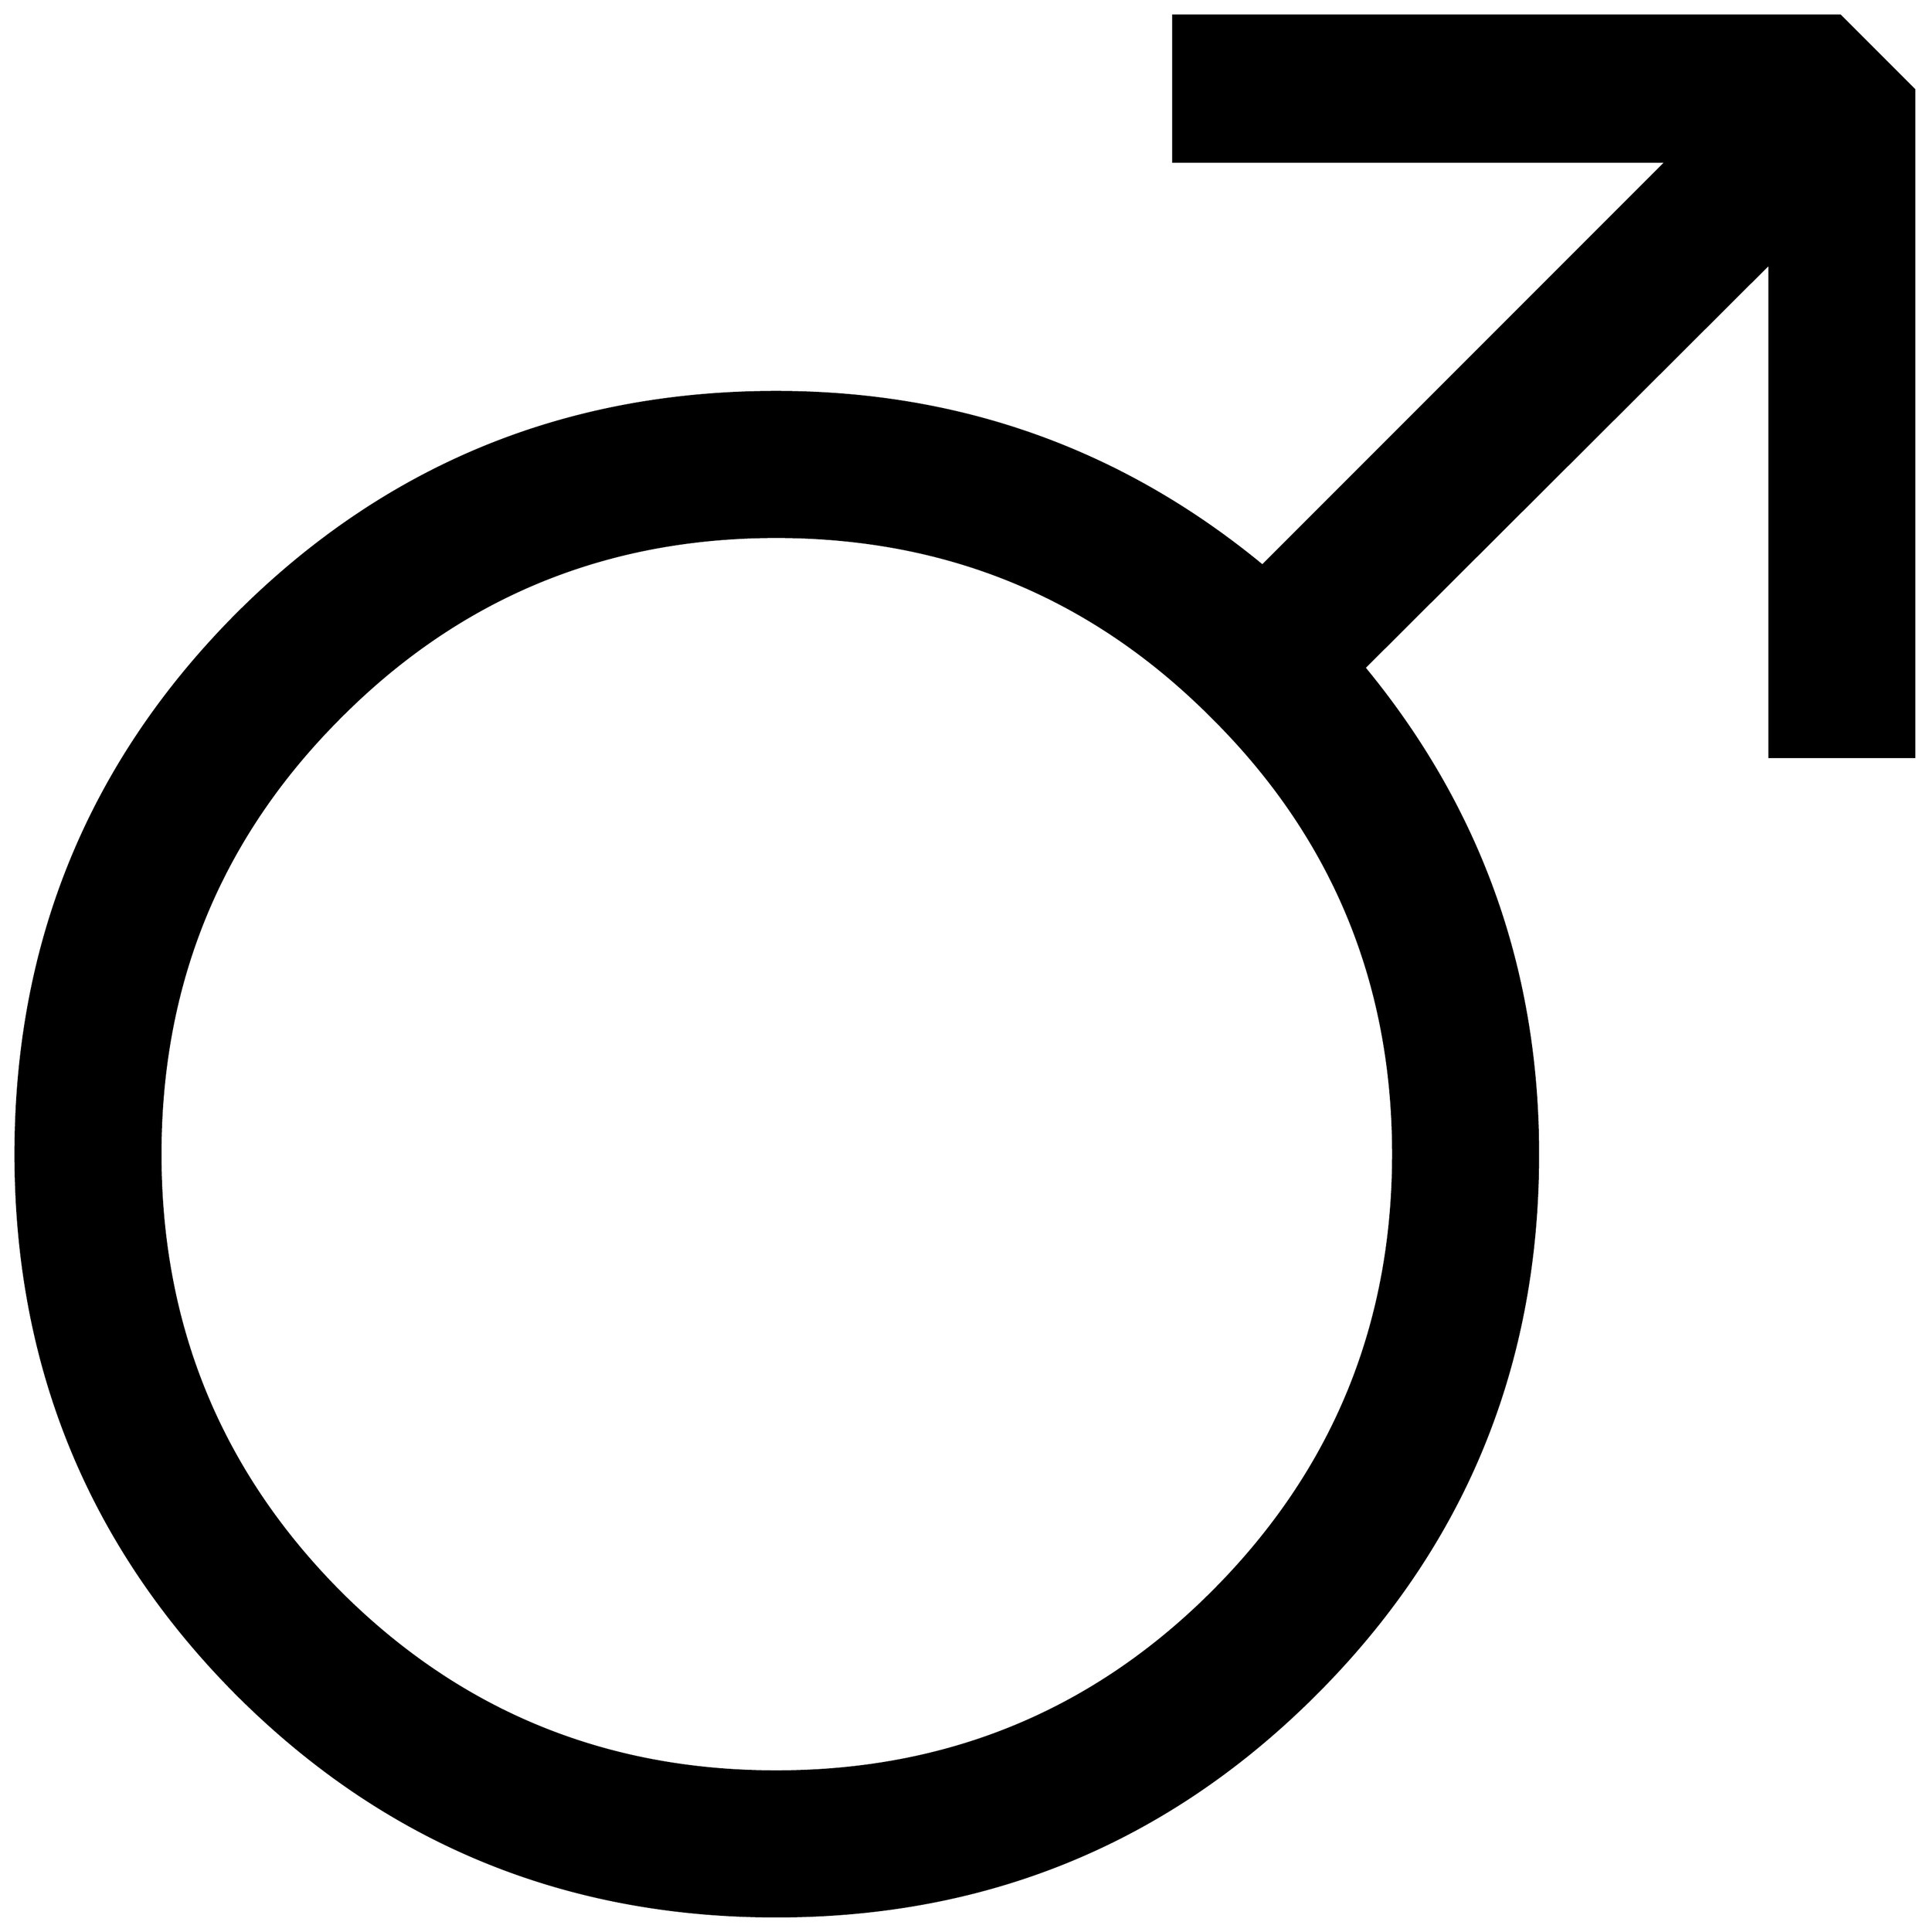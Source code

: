 


\begin{tikzpicture}[y=0.80pt, x=0.80pt, yscale=-1.0, xscale=1.0, inner sep=0pt, outer sep=0pt]
\begin{scope}[shift={(100.0,1795.0)},nonzero rule]
  \path[draw=.,fill=.,line width=1.600pt] (1720.0,-852.0) --
    (1595.0,-852.0) -- (1595.0,-1278.0) -- (1245.0,-929.0) ..
    controls (1345.0,-807.667) and (1395.0,-667.667) ..
    (1395.0,-509.0) .. controls (1395.0,-326.333) and
    (1331.0,-171.0) .. (1203.0,-43.0) .. controls (1075.0,85.0)
    and (919.667,149.0) .. (737.0,149.0) .. controls (554.333,149.0)
    and (399.0,85.0) .. (271.0,-43.0) .. controls (143.667,-171.0)
    and (80.0,-326.333) .. (80.0,-509.0) .. controls (80.0,-691.667)
    and (143.667,-847.0) .. (271.0,-975.0) .. controls
    (399.0,-1103.0) and (554.333,-1167.0) .. (737.0,-1167.0) ..
    controls (895.667,-1167.0) and (1035.667,-1117.0) ..
    (1157.0,-1017.0) -- (1506.0,-1366.0) -- (1080.0,-1366.0) --
    (1080.0,-1492.0) -- (1656.0,-1492.0) -- (1720.0,-1428.0) --
    (1720.0,-852.0) -- cycle(1270.0,-509.0) .. controls
    (1270.0,-657.0) and (1218.0,-782.667) .. (1114.0,-886.0) ..
    controls (1010.667,-990.0) and (885.0,-1042.0) ..
    (737.0,-1042.0) .. controls (589.0,-1042.0) and
    (463.333,-990.0) .. (360.0,-886.0) .. controls (256.667,-782.667)
    and (205.0,-657.0) .. (205.0,-509.0) .. controls
    (205.0,-361.0) and (256.667,-235.0) .. (360.0,-131.0) ..
    controls (463.333,-27.667) and (589.0,24.0) .. (737.0,24.0) ..
    controls (885.0,24.0) and (1010.667,-27.667) .. (1114.0,-131.0)
    .. controls (1218.0,-235.0) and (1270.0,-361.0) ..
    (1270.0,-509.0) -- cycle;
\end{scope}

\end{tikzpicture}


